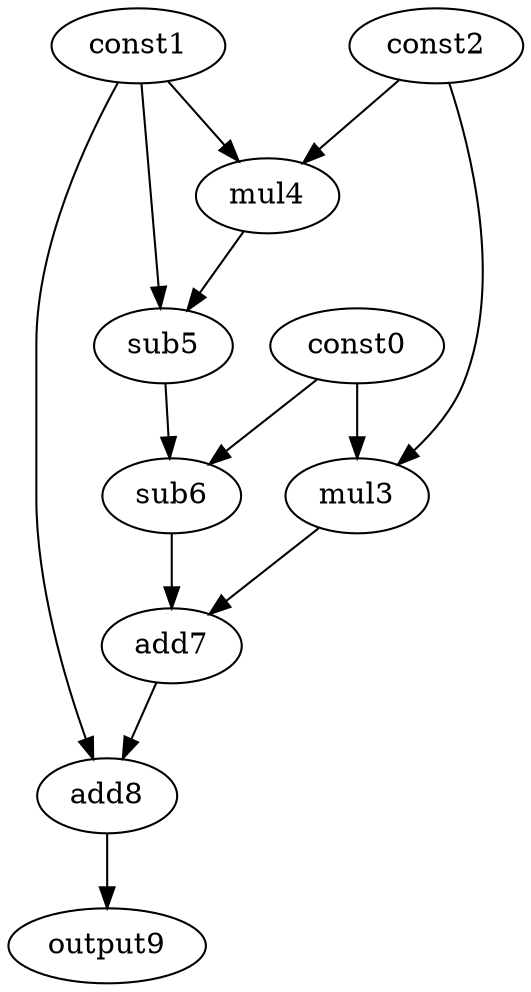 digraph G { 
const0[opcode=const]; 
const1[opcode=const]; 
const2[opcode=const]; 
mul3[opcode=mul]; 
mul4[opcode=mul]; 
sub5[opcode=sub]; 
sub6[opcode=sub]; 
add7[opcode=add]; 
add8[opcode=add]; 
output9[opcode=output]; 
const0->mul3[operand=0];
const2->mul3[operand=1];
const1->mul4[operand=0];
const2->mul4[operand=1];
const1->sub5[operand=0];
mul4->sub5[operand=1];
const0->sub6[operand=0];
sub5->sub6[operand=1];
mul3->add7[operand=0];
sub6->add7[operand=1];
add7->add8[operand=0];
const1->add8[operand=1];
add8->output9[operand=0];
}

